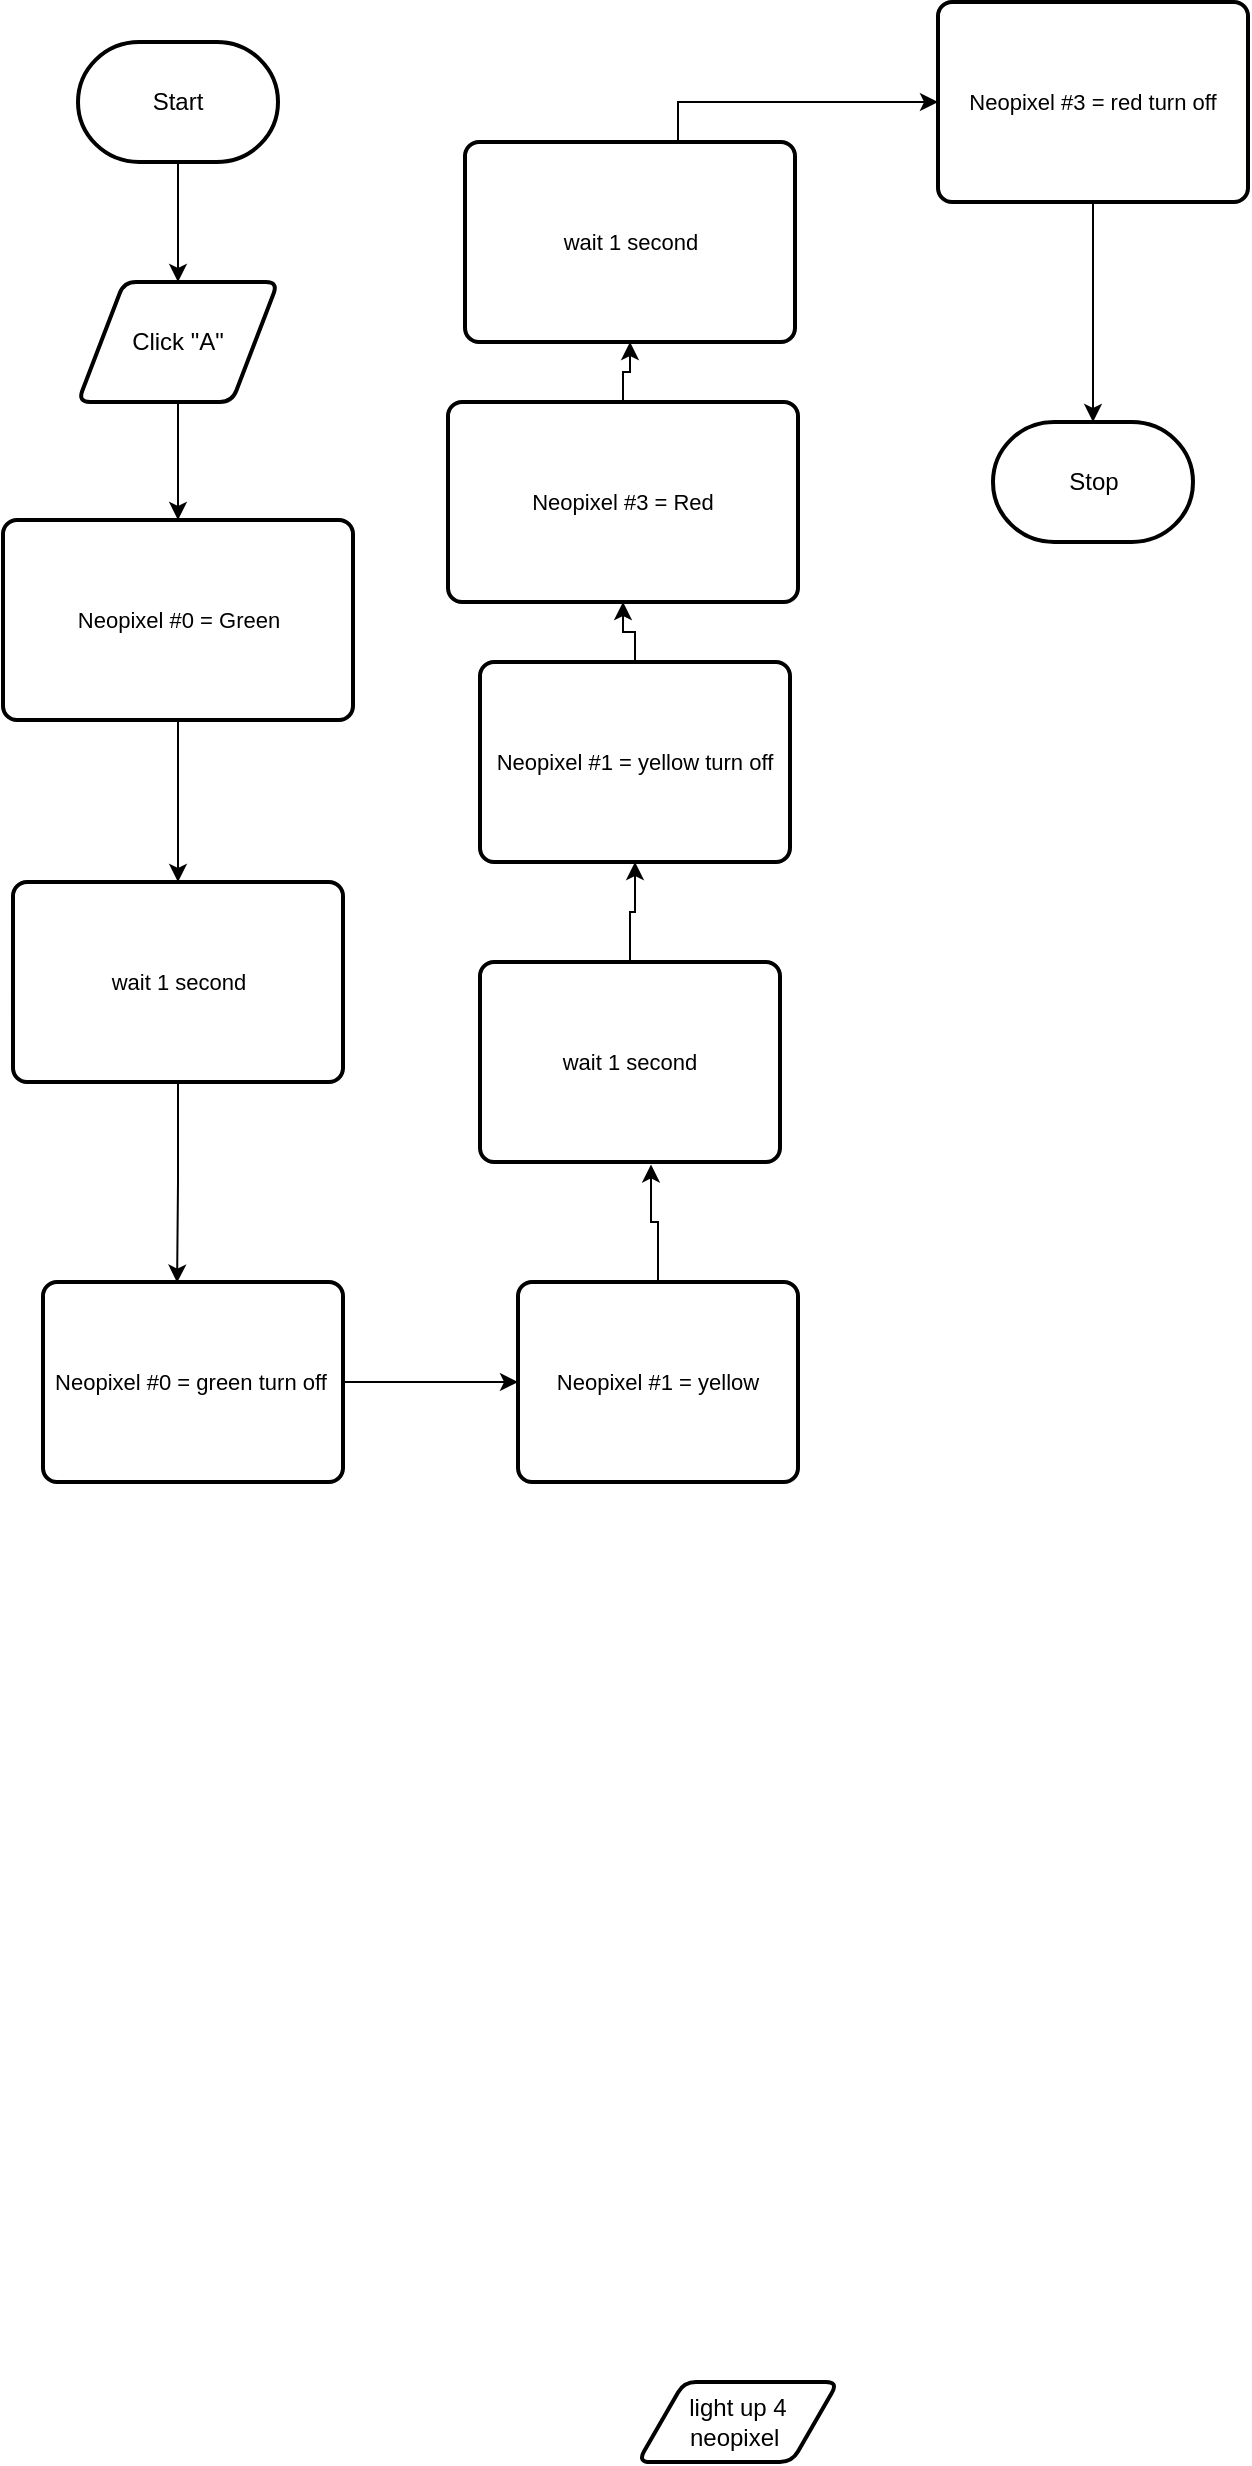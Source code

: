 <mxfile>
    <diagram id="HIP3nbAZw_EuaXWnEj3U" name="Page-1">
        <mxGraphModel dx="1034" dy="359" grid="1" gridSize="10" guides="1" tooltips="1" connect="1" arrows="1" fold="1" page="1" pageScale="1" pageWidth="850" pageHeight="1100" math="0" shadow="0">
            <root>
                <mxCell id="0"/>
                <mxCell id="1" parent="0"/>
                <mxCell id="63" value="light up 4 neopixel&amp;nbsp;" style="shape=parallelogram;html=1;strokeWidth=2;perimeter=parallelogramPerimeter;whiteSpace=wrap;rounded=1;arcSize=12;size=0.23;" vertex="1" parent="1">
                    <mxGeometry x="400" y="1210" width="100" height="40" as="geometry"/>
                </mxCell>
                <mxCell id="125" style="edgeStyle=orthogonalEdgeStyle;rounded=0;html=1;endArrow=classic;endFill=1;" edge="1" parent="1" source="102" target="106">
                    <mxGeometry relative="1" as="geometry"/>
                </mxCell>
                <mxCell id="102" value="Start" style="strokeWidth=2;html=1;shape=mxgraph.flowchart.terminator;whiteSpace=wrap;" vertex="1" parent="1">
                    <mxGeometry x="120" y="40" width="100" height="60" as="geometry"/>
                </mxCell>
                <mxCell id="103" value="Stop" style="strokeWidth=2;html=1;shape=mxgraph.flowchart.terminator;whiteSpace=wrap;" vertex="1" parent="1">
                    <mxGeometry x="577.5" y="230" width="100" height="60" as="geometry"/>
                </mxCell>
                <mxCell id="126" style="edgeStyle=orthogonalEdgeStyle;rounded=0;html=1;endArrow=classic;endFill=1;" edge="1" parent="1" source="106" target="108">
                    <mxGeometry relative="1" as="geometry"/>
                </mxCell>
                <mxCell id="106" value="Click &quot;A&quot;" style="shape=parallelogram;html=1;strokeWidth=2;perimeter=parallelogramPerimeter;whiteSpace=wrap;rounded=1;arcSize=12;size=0.23;" vertex="1" parent="1">
                    <mxGeometry x="120" y="160" width="100" height="60" as="geometry"/>
                </mxCell>
                <mxCell id="127" style="edgeStyle=orthogonalEdgeStyle;rounded=0;html=1;entryX=0.5;entryY=0;entryDx=0;entryDy=0;endArrow=classic;endFill=1;" edge="1" parent="1" source="108" target="110">
                    <mxGeometry relative="1" as="geometry"/>
                </mxCell>
                <mxCell id="108" value="Neopixel #0 = Green" style="rounded=1;whiteSpace=wrap;html=1;absoluteArcSize=1;arcSize=14;strokeWidth=2;fontFamily=Helvetica;fontSize=11;fontColor=default;" vertex="1" parent="1">
                    <mxGeometry x="82.5" y="279" width="175" height="100" as="geometry"/>
                </mxCell>
                <mxCell id="128" style="edgeStyle=orthogonalEdgeStyle;rounded=0;html=1;entryX=0.447;entryY=0.003;entryDx=0;entryDy=0;entryPerimeter=0;endArrow=classic;endFill=1;" edge="1" parent="1" source="110" target="112">
                    <mxGeometry relative="1" as="geometry"/>
                </mxCell>
                <mxCell id="110" value="wait 1 second" style="rounded=1;whiteSpace=wrap;html=1;absoluteArcSize=1;arcSize=14;strokeWidth=2;fontFamily=Helvetica;fontSize=11;fontColor=default;" vertex="1" parent="1">
                    <mxGeometry x="87.5" y="460" width="165" height="100" as="geometry"/>
                </mxCell>
                <mxCell id="129" style="edgeStyle=orthogonalEdgeStyle;rounded=0;html=1;entryX=0;entryY=0.5;entryDx=0;entryDy=0;endArrow=classic;endFill=1;" edge="1" parent="1" source="112" target="114">
                    <mxGeometry relative="1" as="geometry"/>
                </mxCell>
                <mxCell id="112" value="Neopixel #0 = green turn off&amp;nbsp;" style="rounded=1;whiteSpace=wrap;html=1;absoluteArcSize=1;arcSize=14;strokeWidth=2;fontFamily=Helvetica;fontSize=11;fontColor=default;" vertex="1" parent="1">
                    <mxGeometry x="102.5" y="660" width="150" height="100" as="geometry"/>
                </mxCell>
                <mxCell id="130" style="edgeStyle=orthogonalEdgeStyle;rounded=0;html=1;entryX=0.57;entryY=1.012;entryDx=0;entryDy=0;entryPerimeter=0;endArrow=classic;endFill=1;" edge="1" parent="1" source="114" target="115">
                    <mxGeometry relative="1" as="geometry"/>
                </mxCell>
                <mxCell id="114" value="Neopixel #1 = yellow" style="rounded=1;whiteSpace=wrap;html=1;absoluteArcSize=1;arcSize=14;strokeWidth=2;fontFamily=Helvetica;fontSize=11;fontColor=default;" vertex="1" parent="1">
                    <mxGeometry x="340" y="660" width="140" height="100" as="geometry"/>
                </mxCell>
                <mxCell id="131" style="edgeStyle=orthogonalEdgeStyle;rounded=0;html=1;entryX=0.5;entryY=1;entryDx=0;entryDy=0;endArrow=classic;endFill=1;" edge="1" parent="1" source="115" target="117">
                    <mxGeometry relative="1" as="geometry"/>
                </mxCell>
                <mxCell id="115" value="wait 1 second" style="rounded=1;whiteSpace=wrap;html=1;absoluteArcSize=1;arcSize=14;strokeWidth=2;fontFamily=Helvetica;fontSize=11;fontColor=default;" vertex="1" parent="1">
                    <mxGeometry x="321" y="500" width="150" height="100" as="geometry"/>
                </mxCell>
                <mxCell id="132" style="edgeStyle=orthogonalEdgeStyle;rounded=0;html=1;endArrow=classic;endFill=1;" edge="1" parent="1" source="117" target="119">
                    <mxGeometry relative="1" as="geometry"/>
                </mxCell>
                <mxCell id="117" value="Neopixel #1 = yellow turn off" style="rounded=1;whiteSpace=wrap;html=1;absoluteArcSize=1;arcSize=14;strokeWidth=2;fontFamily=Helvetica;fontSize=11;fontColor=default;" vertex="1" parent="1">
                    <mxGeometry x="321" y="350" width="155" height="100" as="geometry"/>
                </mxCell>
                <mxCell id="133" style="edgeStyle=orthogonalEdgeStyle;rounded=0;html=1;endArrow=classic;endFill=1;" edge="1" parent="1" source="119" target="121">
                    <mxGeometry relative="1" as="geometry"/>
                </mxCell>
                <mxCell id="119" value="Neopixel #3 = Red" style="rounded=1;whiteSpace=wrap;html=1;absoluteArcSize=1;arcSize=14;strokeWidth=2;fontFamily=Helvetica;fontSize=11;fontColor=default;" vertex="1" parent="1">
                    <mxGeometry x="305" y="220" width="175" height="100" as="geometry"/>
                </mxCell>
                <mxCell id="134" style="edgeStyle=orthogonalEdgeStyle;rounded=0;html=1;entryX=0;entryY=0.5;entryDx=0;entryDy=0;endArrow=classic;endFill=1;" edge="1" parent="1" source="121" target="124">
                    <mxGeometry relative="1" as="geometry">
                        <Array as="points">
                            <mxPoint x="420" y="70"/>
                        </Array>
                    </mxGeometry>
                </mxCell>
                <mxCell id="121" value="wait 1 second" style="rounded=1;whiteSpace=wrap;html=1;absoluteArcSize=1;arcSize=14;strokeWidth=2;fontFamily=Helvetica;fontSize=11;fontColor=default;" vertex="1" parent="1">
                    <mxGeometry x="313.5" y="90" width="165" height="100" as="geometry"/>
                </mxCell>
                <mxCell id="135" style="edgeStyle=orthogonalEdgeStyle;rounded=0;html=1;entryX=0.5;entryY=0;entryDx=0;entryDy=0;entryPerimeter=0;endArrow=classic;endFill=1;" edge="1" parent="1" source="124" target="103">
                    <mxGeometry relative="1" as="geometry"/>
                </mxCell>
                <mxCell id="124" value="Neopixel #3 = red turn off" style="rounded=1;whiteSpace=wrap;html=1;absoluteArcSize=1;arcSize=14;strokeWidth=2;fontFamily=Helvetica;fontSize=11;fontColor=default;" vertex="1" parent="1">
                    <mxGeometry x="550" y="20" width="155" height="100" as="geometry"/>
                </mxCell>
            </root>
        </mxGraphModel>
    </diagram>
</mxfile>